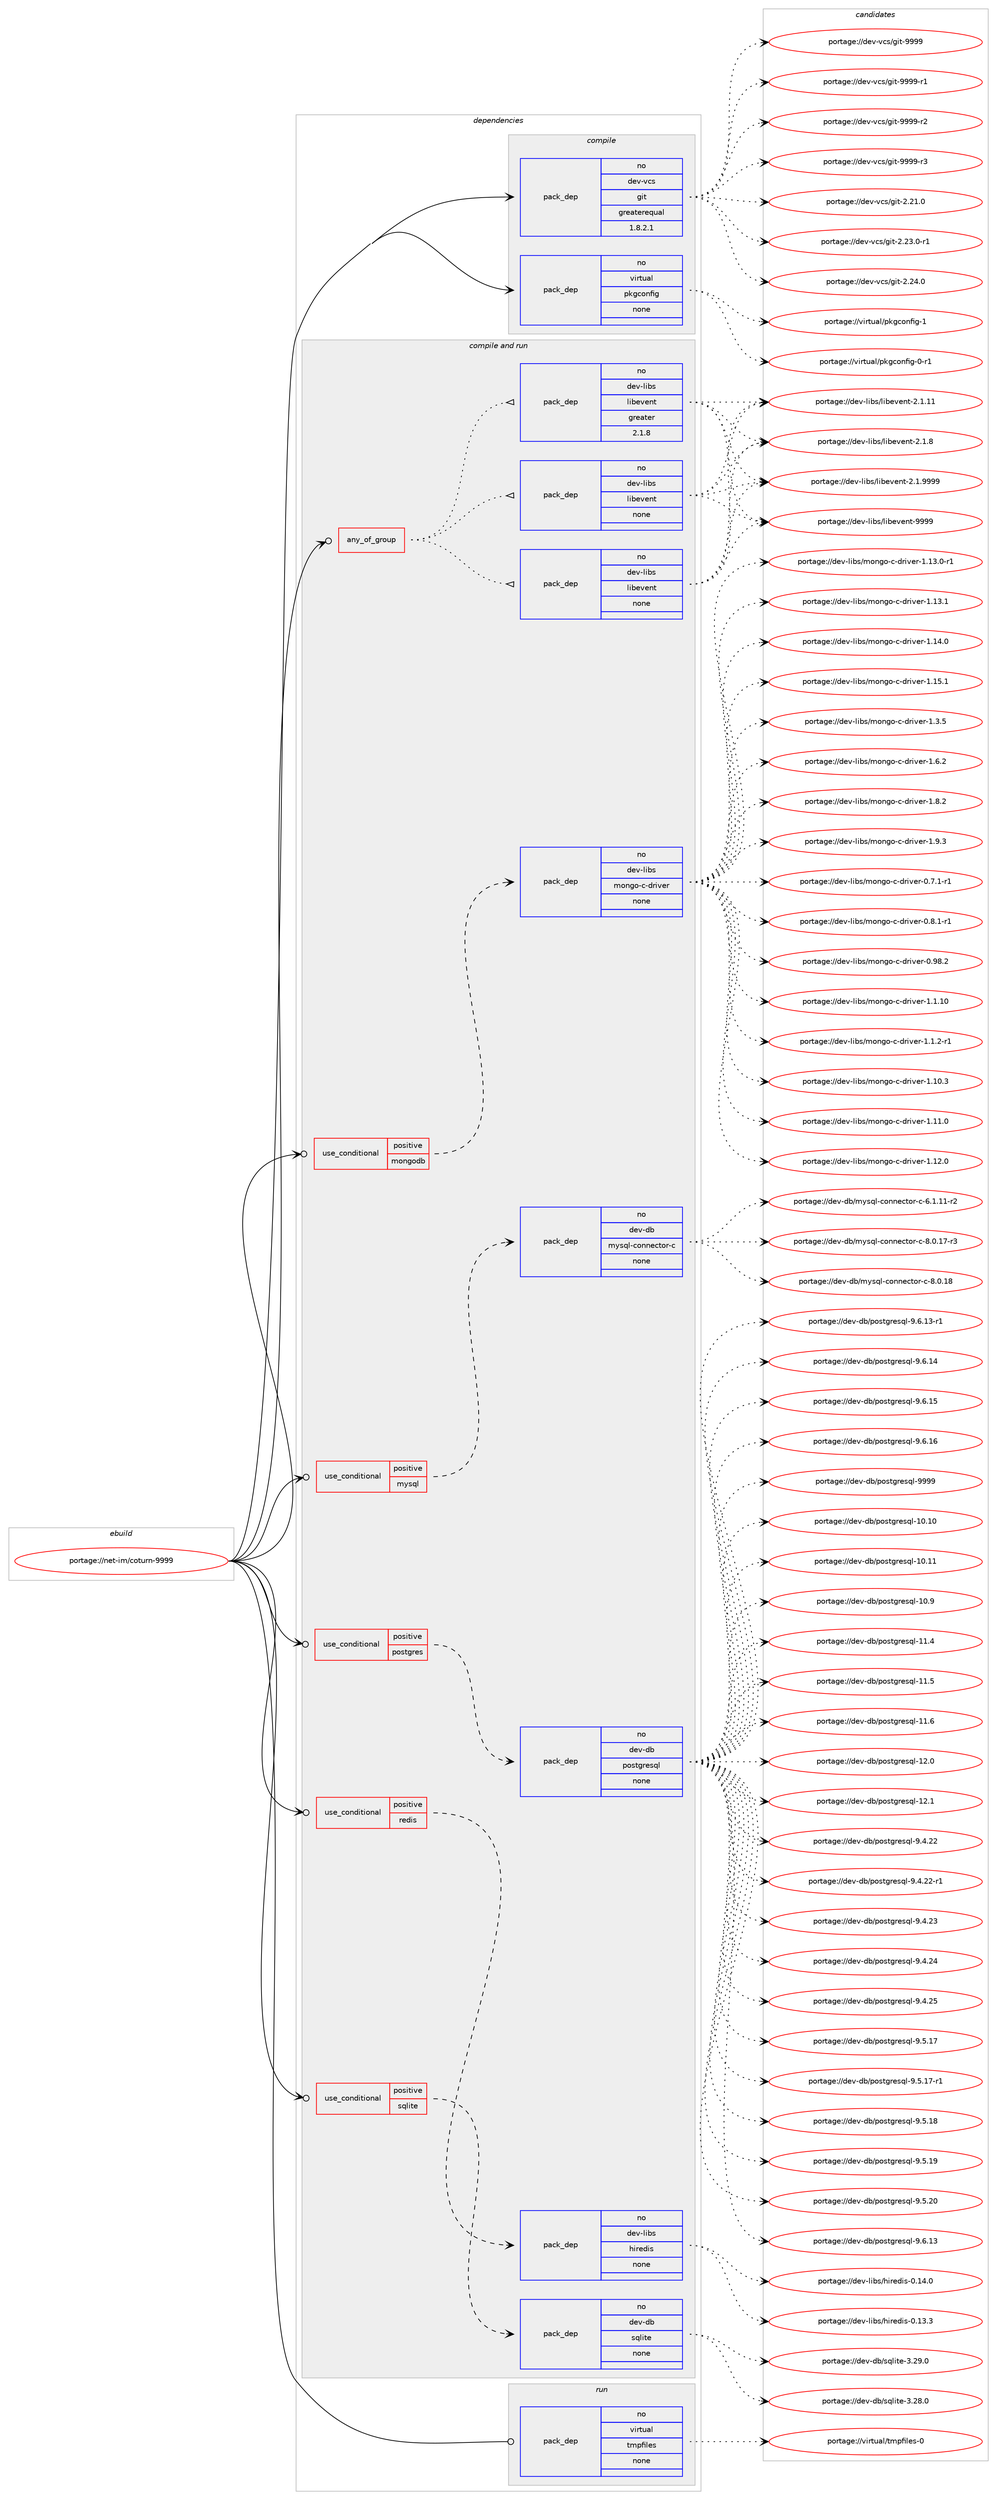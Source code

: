 digraph prolog {

# *************
# Graph options
# *************

newrank=true;
concentrate=true;
compound=true;
graph [rankdir=LR,fontname=Helvetica,fontsize=10,ranksep=1.5];#, ranksep=2.5, nodesep=0.2];
edge  [arrowhead=vee];
node  [fontname=Helvetica,fontsize=10];

# **********
# The ebuild
# **********

subgraph cluster_leftcol {
color=gray;
rank=same;
label=<<i>ebuild</i>>;
id [label="portage://net-im/coturn-9999", color=red, width=4, href="../net-im/coturn-9999.svg"];
}

# ****************
# The dependencies
# ****************

subgraph cluster_midcol {
color=gray;
label=<<i>dependencies</i>>;
subgraph cluster_compile {
fillcolor="#eeeeee";
style=filled;
label=<<i>compile</i>>;
subgraph pack260155 {
dependency354730 [label=<<TABLE BORDER="0" CELLBORDER="1" CELLSPACING="0" CELLPADDING="4" WIDTH="220"><TR><TD ROWSPAN="6" CELLPADDING="30">pack_dep</TD></TR><TR><TD WIDTH="110">no</TD></TR><TR><TD>dev-vcs</TD></TR><TR><TD>git</TD></TR><TR><TD>greaterequal</TD></TR><TR><TD>1.8.2.1</TD></TR></TABLE>>, shape=none, color=blue];
}
id:e -> dependency354730:w [weight=20,style="solid",arrowhead="vee"];
subgraph pack260156 {
dependency354731 [label=<<TABLE BORDER="0" CELLBORDER="1" CELLSPACING="0" CELLPADDING="4" WIDTH="220"><TR><TD ROWSPAN="6" CELLPADDING="30">pack_dep</TD></TR><TR><TD WIDTH="110">no</TD></TR><TR><TD>virtual</TD></TR><TR><TD>pkgconfig</TD></TR><TR><TD>none</TD></TR><TR><TD></TD></TR></TABLE>>, shape=none, color=blue];
}
id:e -> dependency354731:w [weight=20,style="solid",arrowhead="vee"];
}
subgraph cluster_compileandrun {
fillcolor="#eeeeee";
style=filled;
label=<<i>compile and run</i>>;
subgraph any5724 {
dependency354732 [label=<<TABLE BORDER="0" CELLBORDER="1" CELLSPACING="0" CELLPADDING="4"><TR><TD CELLPADDING="10">any_of_group</TD></TR></TABLE>>, shape=none, color=red];subgraph pack260157 {
dependency354733 [label=<<TABLE BORDER="0" CELLBORDER="1" CELLSPACING="0" CELLPADDING="4" WIDTH="220"><TR><TD ROWSPAN="6" CELLPADDING="30">pack_dep</TD></TR><TR><TD WIDTH="110">no</TD></TR><TR><TD>dev-libs</TD></TR><TR><TD>libevent</TD></TR><TR><TD>none</TD></TR><TR><TD></TD></TR></TABLE>>, shape=none, color=blue];
}
dependency354732:e -> dependency354733:w [weight=20,style="dotted",arrowhead="oinv"];
subgraph pack260158 {
dependency354734 [label=<<TABLE BORDER="0" CELLBORDER="1" CELLSPACING="0" CELLPADDING="4" WIDTH="220"><TR><TD ROWSPAN="6" CELLPADDING="30">pack_dep</TD></TR><TR><TD WIDTH="110">no</TD></TR><TR><TD>dev-libs</TD></TR><TR><TD>libevent</TD></TR><TR><TD>none</TD></TR><TR><TD></TD></TR></TABLE>>, shape=none, color=blue];
}
dependency354732:e -> dependency354734:w [weight=20,style="dotted",arrowhead="oinv"];
subgraph pack260159 {
dependency354735 [label=<<TABLE BORDER="0" CELLBORDER="1" CELLSPACING="0" CELLPADDING="4" WIDTH="220"><TR><TD ROWSPAN="6" CELLPADDING="30">pack_dep</TD></TR><TR><TD WIDTH="110">no</TD></TR><TR><TD>dev-libs</TD></TR><TR><TD>libevent</TD></TR><TR><TD>greater</TD></TR><TR><TD>2.1.8</TD></TR></TABLE>>, shape=none, color=blue];
}
dependency354732:e -> dependency354735:w [weight=20,style="dotted",arrowhead="oinv"];
}
id:e -> dependency354732:w [weight=20,style="solid",arrowhead="odotvee"];
subgraph cond88705 {
dependency354736 [label=<<TABLE BORDER="0" CELLBORDER="1" CELLSPACING="0" CELLPADDING="4"><TR><TD ROWSPAN="3" CELLPADDING="10">use_conditional</TD></TR><TR><TD>positive</TD></TR><TR><TD>mongodb</TD></TR></TABLE>>, shape=none, color=red];
subgraph pack260160 {
dependency354737 [label=<<TABLE BORDER="0" CELLBORDER="1" CELLSPACING="0" CELLPADDING="4" WIDTH="220"><TR><TD ROWSPAN="6" CELLPADDING="30">pack_dep</TD></TR><TR><TD WIDTH="110">no</TD></TR><TR><TD>dev-libs</TD></TR><TR><TD>mongo-c-driver</TD></TR><TR><TD>none</TD></TR><TR><TD></TD></TR></TABLE>>, shape=none, color=blue];
}
dependency354736:e -> dependency354737:w [weight=20,style="dashed",arrowhead="vee"];
}
id:e -> dependency354736:w [weight=20,style="solid",arrowhead="odotvee"];
subgraph cond88706 {
dependency354738 [label=<<TABLE BORDER="0" CELLBORDER="1" CELLSPACING="0" CELLPADDING="4"><TR><TD ROWSPAN="3" CELLPADDING="10">use_conditional</TD></TR><TR><TD>positive</TD></TR><TR><TD>mysql</TD></TR></TABLE>>, shape=none, color=red];
subgraph pack260161 {
dependency354739 [label=<<TABLE BORDER="0" CELLBORDER="1" CELLSPACING="0" CELLPADDING="4" WIDTH="220"><TR><TD ROWSPAN="6" CELLPADDING="30">pack_dep</TD></TR><TR><TD WIDTH="110">no</TD></TR><TR><TD>dev-db</TD></TR><TR><TD>mysql-connector-c</TD></TR><TR><TD>none</TD></TR><TR><TD></TD></TR></TABLE>>, shape=none, color=blue];
}
dependency354738:e -> dependency354739:w [weight=20,style="dashed",arrowhead="vee"];
}
id:e -> dependency354738:w [weight=20,style="solid",arrowhead="odotvee"];
subgraph cond88707 {
dependency354740 [label=<<TABLE BORDER="0" CELLBORDER="1" CELLSPACING="0" CELLPADDING="4"><TR><TD ROWSPAN="3" CELLPADDING="10">use_conditional</TD></TR><TR><TD>positive</TD></TR><TR><TD>postgres</TD></TR></TABLE>>, shape=none, color=red];
subgraph pack260162 {
dependency354741 [label=<<TABLE BORDER="0" CELLBORDER="1" CELLSPACING="0" CELLPADDING="4" WIDTH="220"><TR><TD ROWSPAN="6" CELLPADDING="30">pack_dep</TD></TR><TR><TD WIDTH="110">no</TD></TR><TR><TD>dev-db</TD></TR><TR><TD>postgresql</TD></TR><TR><TD>none</TD></TR><TR><TD></TD></TR></TABLE>>, shape=none, color=blue];
}
dependency354740:e -> dependency354741:w [weight=20,style="dashed",arrowhead="vee"];
}
id:e -> dependency354740:w [weight=20,style="solid",arrowhead="odotvee"];
subgraph cond88708 {
dependency354742 [label=<<TABLE BORDER="0" CELLBORDER="1" CELLSPACING="0" CELLPADDING="4"><TR><TD ROWSPAN="3" CELLPADDING="10">use_conditional</TD></TR><TR><TD>positive</TD></TR><TR><TD>redis</TD></TR></TABLE>>, shape=none, color=red];
subgraph pack260163 {
dependency354743 [label=<<TABLE BORDER="0" CELLBORDER="1" CELLSPACING="0" CELLPADDING="4" WIDTH="220"><TR><TD ROWSPAN="6" CELLPADDING="30">pack_dep</TD></TR><TR><TD WIDTH="110">no</TD></TR><TR><TD>dev-libs</TD></TR><TR><TD>hiredis</TD></TR><TR><TD>none</TD></TR><TR><TD></TD></TR></TABLE>>, shape=none, color=blue];
}
dependency354742:e -> dependency354743:w [weight=20,style="dashed",arrowhead="vee"];
}
id:e -> dependency354742:w [weight=20,style="solid",arrowhead="odotvee"];
subgraph cond88709 {
dependency354744 [label=<<TABLE BORDER="0" CELLBORDER="1" CELLSPACING="0" CELLPADDING="4"><TR><TD ROWSPAN="3" CELLPADDING="10">use_conditional</TD></TR><TR><TD>positive</TD></TR><TR><TD>sqlite</TD></TR></TABLE>>, shape=none, color=red];
subgraph pack260164 {
dependency354745 [label=<<TABLE BORDER="0" CELLBORDER="1" CELLSPACING="0" CELLPADDING="4" WIDTH="220"><TR><TD ROWSPAN="6" CELLPADDING="30">pack_dep</TD></TR><TR><TD WIDTH="110">no</TD></TR><TR><TD>dev-db</TD></TR><TR><TD>sqlite</TD></TR><TR><TD>none</TD></TR><TR><TD></TD></TR></TABLE>>, shape=none, color=blue];
}
dependency354744:e -> dependency354745:w [weight=20,style="dashed",arrowhead="vee"];
}
id:e -> dependency354744:w [weight=20,style="solid",arrowhead="odotvee"];
}
subgraph cluster_run {
fillcolor="#eeeeee";
style=filled;
label=<<i>run</i>>;
subgraph pack260165 {
dependency354746 [label=<<TABLE BORDER="0" CELLBORDER="1" CELLSPACING="0" CELLPADDING="4" WIDTH="220"><TR><TD ROWSPAN="6" CELLPADDING="30">pack_dep</TD></TR><TR><TD WIDTH="110">no</TD></TR><TR><TD>virtual</TD></TR><TR><TD>tmpfiles</TD></TR><TR><TD>none</TD></TR><TR><TD></TD></TR></TABLE>>, shape=none, color=blue];
}
id:e -> dependency354746:w [weight=20,style="solid",arrowhead="odot"];
}
}

# **************
# The candidates
# **************

subgraph cluster_choices {
rank=same;
color=gray;
label=<<i>candidates</i>>;

subgraph choice260155 {
color=black;
nodesep=1;
choiceportage10010111845118991154710310511645504650494648 [label="portage://dev-vcs/git-2.21.0", color=red, width=4,href="../dev-vcs/git-2.21.0.svg"];
choiceportage100101118451189911547103105116455046505146484511449 [label="portage://dev-vcs/git-2.23.0-r1", color=red, width=4,href="../dev-vcs/git-2.23.0-r1.svg"];
choiceportage10010111845118991154710310511645504650524648 [label="portage://dev-vcs/git-2.24.0", color=red, width=4,href="../dev-vcs/git-2.24.0.svg"];
choiceportage1001011184511899115471031051164557575757 [label="portage://dev-vcs/git-9999", color=red, width=4,href="../dev-vcs/git-9999.svg"];
choiceportage10010111845118991154710310511645575757574511449 [label="portage://dev-vcs/git-9999-r1", color=red, width=4,href="../dev-vcs/git-9999-r1.svg"];
choiceportage10010111845118991154710310511645575757574511450 [label="portage://dev-vcs/git-9999-r2", color=red, width=4,href="../dev-vcs/git-9999-r2.svg"];
choiceportage10010111845118991154710310511645575757574511451 [label="portage://dev-vcs/git-9999-r3", color=red, width=4,href="../dev-vcs/git-9999-r3.svg"];
dependency354730:e -> choiceportage10010111845118991154710310511645504650494648:w [style=dotted,weight="100"];
dependency354730:e -> choiceportage100101118451189911547103105116455046505146484511449:w [style=dotted,weight="100"];
dependency354730:e -> choiceportage10010111845118991154710310511645504650524648:w [style=dotted,weight="100"];
dependency354730:e -> choiceportage1001011184511899115471031051164557575757:w [style=dotted,weight="100"];
dependency354730:e -> choiceportage10010111845118991154710310511645575757574511449:w [style=dotted,weight="100"];
dependency354730:e -> choiceportage10010111845118991154710310511645575757574511450:w [style=dotted,weight="100"];
dependency354730:e -> choiceportage10010111845118991154710310511645575757574511451:w [style=dotted,weight="100"];
}
subgraph choice260156 {
color=black;
nodesep=1;
choiceportage11810511411611797108471121071039911111010210510345484511449 [label="portage://virtual/pkgconfig-0-r1", color=red, width=4,href="../virtual/pkgconfig-0-r1.svg"];
choiceportage1181051141161179710847112107103991111101021051034549 [label="portage://virtual/pkgconfig-1", color=red, width=4,href="../virtual/pkgconfig-1.svg"];
dependency354731:e -> choiceportage11810511411611797108471121071039911111010210510345484511449:w [style=dotted,weight="100"];
dependency354731:e -> choiceportage1181051141161179710847112107103991111101021051034549:w [style=dotted,weight="100"];
}
subgraph choice260157 {
color=black;
nodesep=1;
choiceportage1001011184510810598115471081059810111810111011645504649464949 [label="portage://dev-libs/libevent-2.1.11", color=red, width=4,href="../dev-libs/libevent-2.1.11.svg"];
choiceportage10010111845108105981154710810598101118101110116455046494656 [label="portage://dev-libs/libevent-2.1.8", color=red, width=4,href="../dev-libs/libevent-2.1.8.svg"];
choiceportage10010111845108105981154710810598101118101110116455046494657575757 [label="portage://dev-libs/libevent-2.1.9999", color=red, width=4,href="../dev-libs/libevent-2.1.9999.svg"];
choiceportage100101118451081059811547108105981011181011101164557575757 [label="portage://dev-libs/libevent-9999", color=red, width=4,href="../dev-libs/libevent-9999.svg"];
dependency354733:e -> choiceportage1001011184510810598115471081059810111810111011645504649464949:w [style=dotted,weight="100"];
dependency354733:e -> choiceportage10010111845108105981154710810598101118101110116455046494656:w [style=dotted,weight="100"];
dependency354733:e -> choiceportage10010111845108105981154710810598101118101110116455046494657575757:w [style=dotted,weight="100"];
dependency354733:e -> choiceportage100101118451081059811547108105981011181011101164557575757:w [style=dotted,weight="100"];
}
subgraph choice260158 {
color=black;
nodesep=1;
choiceportage1001011184510810598115471081059810111810111011645504649464949 [label="portage://dev-libs/libevent-2.1.11", color=red, width=4,href="../dev-libs/libevent-2.1.11.svg"];
choiceportage10010111845108105981154710810598101118101110116455046494656 [label="portage://dev-libs/libevent-2.1.8", color=red, width=4,href="../dev-libs/libevent-2.1.8.svg"];
choiceportage10010111845108105981154710810598101118101110116455046494657575757 [label="portage://dev-libs/libevent-2.1.9999", color=red, width=4,href="../dev-libs/libevent-2.1.9999.svg"];
choiceportage100101118451081059811547108105981011181011101164557575757 [label="portage://dev-libs/libevent-9999", color=red, width=4,href="../dev-libs/libevent-9999.svg"];
dependency354734:e -> choiceportage1001011184510810598115471081059810111810111011645504649464949:w [style=dotted,weight="100"];
dependency354734:e -> choiceportage10010111845108105981154710810598101118101110116455046494656:w [style=dotted,weight="100"];
dependency354734:e -> choiceportage10010111845108105981154710810598101118101110116455046494657575757:w [style=dotted,weight="100"];
dependency354734:e -> choiceportage100101118451081059811547108105981011181011101164557575757:w [style=dotted,weight="100"];
}
subgraph choice260159 {
color=black;
nodesep=1;
choiceportage1001011184510810598115471081059810111810111011645504649464949 [label="portage://dev-libs/libevent-2.1.11", color=red, width=4,href="../dev-libs/libevent-2.1.11.svg"];
choiceportage10010111845108105981154710810598101118101110116455046494656 [label="portage://dev-libs/libevent-2.1.8", color=red, width=4,href="../dev-libs/libevent-2.1.8.svg"];
choiceportage10010111845108105981154710810598101118101110116455046494657575757 [label="portage://dev-libs/libevent-2.1.9999", color=red, width=4,href="../dev-libs/libevent-2.1.9999.svg"];
choiceportage100101118451081059811547108105981011181011101164557575757 [label="portage://dev-libs/libevent-9999", color=red, width=4,href="../dev-libs/libevent-9999.svg"];
dependency354735:e -> choiceportage1001011184510810598115471081059810111810111011645504649464949:w [style=dotted,weight="100"];
dependency354735:e -> choiceportage10010111845108105981154710810598101118101110116455046494656:w [style=dotted,weight="100"];
dependency354735:e -> choiceportage10010111845108105981154710810598101118101110116455046494657575757:w [style=dotted,weight="100"];
dependency354735:e -> choiceportage100101118451081059811547108105981011181011101164557575757:w [style=dotted,weight="100"];
}
subgraph choice260160 {
color=black;
nodesep=1;
choiceportage1001011184510810598115471091111101031114599451001141051181011144548465546494511449 [label="portage://dev-libs/mongo-c-driver-0.7.1-r1", color=red, width=4,href="../dev-libs/mongo-c-driver-0.7.1-r1.svg"];
choiceportage1001011184510810598115471091111101031114599451001141051181011144548465646494511449 [label="portage://dev-libs/mongo-c-driver-0.8.1-r1", color=red, width=4,href="../dev-libs/mongo-c-driver-0.8.1-r1.svg"];
choiceportage10010111845108105981154710911111010311145994510011410511810111445484657564650 [label="portage://dev-libs/mongo-c-driver-0.98.2", color=red, width=4,href="../dev-libs/mongo-c-driver-0.98.2.svg"];
choiceportage10010111845108105981154710911111010311145994510011410511810111445494649464948 [label="portage://dev-libs/mongo-c-driver-1.1.10", color=red, width=4,href="../dev-libs/mongo-c-driver-1.1.10.svg"];
choiceportage1001011184510810598115471091111101031114599451001141051181011144549464946504511449 [label="portage://dev-libs/mongo-c-driver-1.1.2-r1", color=red, width=4,href="../dev-libs/mongo-c-driver-1.1.2-r1.svg"];
choiceportage10010111845108105981154710911111010311145994510011410511810111445494649484651 [label="portage://dev-libs/mongo-c-driver-1.10.3", color=red, width=4,href="../dev-libs/mongo-c-driver-1.10.3.svg"];
choiceportage10010111845108105981154710911111010311145994510011410511810111445494649494648 [label="portage://dev-libs/mongo-c-driver-1.11.0", color=red, width=4,href="../dev-libs/mongo-c-driver-1.11.0.svg"];
choiceportage10010111845108105981154710911111010311145994510011410511810111445494649504648 [label="portage://dev-libs/mongo-c-driver-1.12.0", color=red, width=4,href="../dev-libs/mongo-c-driver-1.12.0.svg"];
choiceportage100101118451081059811547109111110103111459945100114105118101114454946495146484511449 [label="portage://dev-libs/mongo-c-driver-1.13.0-r1", color=red, width=4,href="../dev-libs/mongo-c-driver-1.13.0-r1.svg"];
choiceportage10010111845108105981154710911111010311145994510011410511810111445494649514649 [label="portage://dev-libs/mongo-c-driver-1.13.1", color=red, width=4,href="../dev-libs/mongo-c-driver-1.13.1.svg"];
choiceportage10010111845108105981154710911111010311145994510011410511810111445494649524648 [label="portage://dev-libs/mongo-c-driver-1.14.0", color=red, width=4,href="../dev-libs/mongo-c-driver-1.14.0.svg"];
choiceportage10010111845108105981154710911111010311145994510011410511810111445494649534649 [label="portage://dev-libs/mongo-c-driver-1.15.1", color=red, width=4,href="../dev-libs/mongo-c-driver-1.15.1.svg"];
choiceportage100101118451081059811547109111110103111459945100114105118101114454946514653 [label="portage://dev-libs/mongo-c-driver-1.3.5", color=red, width=4,href="../dev-libs/mongo-c-driver-1.3.5.svg"];
choiceportage100101118451081059811547109111110103111459945100114105118101114454946544650 [label="portage://dev-libs/mongo-c-driver-1.6.2", color=red, width=4,href="../dev-libs/mongo-c-driver-1.6.2.svg"];
choiceportage100101118451081059811547109111110103111459945100114105118101114454946564650 [label="portage://dev-libs/mongo-c-driver-1.8.2", color=red, width=4,href="../dev-libs/mongo-c-driver-1.8.2.svg"];
choiceportage100101118451081059811547109111110103111459945100114105118101114454946574651 [label="portage://dev-libs/mongo-c-driver-1.9.3", color=red, width=4,href="../dev-libs/mongo-c-driver-1.9.3.svg"];
dependency354737:e -> choiceportage1001011184510810598115471091111101031114599451001141051181011144548465546494511449:w [style=dotted,weight="100"];
dependency354737:e -> choiceportage1001011184510810598115471091111101031114599451001141051181011144548465646494511449:w [style=dotted,weight="100"];
dependency354737:e -> choiceportage10010111845108105981154710911111010311145994510011410511810111445484657564650:w [style=dotted,weight="100"];
dependency354737:e -> choiceportage10010111845108105981154710911111010311145994510011410511810111445494649464948:w [style=dotted,weight="100"];
dependency354737:e -> choiceportage1001011184510810598115471091111101031114599451001141051181011144549464946504511449:w [style=dotted,weight="100"];
dependency354737:e -> choiceportage10010111845108105981154710911111010311145994510011410511810111445494649484651:w [style=dotted,weight="100"];
dependency354737:e -> choiceportage10010111845108105981154710911111010311145994510011410511810111445494649494648:w [style=dotted,weight="100"];
dependency354737:e -> choiceportage10010111845108105981154710911111010311145994510011410511810111445494649504648:w [style=dotted,weight="100"];
dependency354737:e -> choiceportage100101118451081059811547109111110103111459945100114105118101114454946495146484511449:w [style=dotted,weight="100"];
dependency354737:e -> choiceportage10010111845108105981154710911111010311145994510011410511810111445494649514649:w [style=dotted,weight="100"];
dependency354737:e -> choiceportage10010111845108105981154710911111010311145994510011410511810111445494649524648:w [style=dotted,weight="100"];
dependency354737:e -> choiceportage10010111845108105981154710911111010311145994510011410511810111445494649534649:w [style=dotted,weight="100"];
dependency354737:e -> choiceportage100101118451081059811547109111110103111459945100114105118101114454946514653:w [style=dotted,weight="100"];
dependency354737:e -> choiceportage100101118451081059811547109111110103111459945100114105118101114454946544650:w [style=dotted,weight="100"];
dependency354737:e -> choiceportage100101118451081059811547109111110103111459945100114105118101114454946564650:w [style=dotted,weight="100"];
dependency354737:e -> choiceportage100101118451081059811547109111110103111459945100114105118101114454946574651:w [style=dotted,weight="100"];
}
subgraph choice260161 {
color=black;
nodesep=1;
choiceportage1001011184510098471091211151131084599111110110101991161111144599455446494649494511450 [label="portage://dev-db/mysql-connector-c-6.1.11-r2", color=red, width=4,href="../dev-db/mysql-connector-c-6.1.11-r2.svg"];
choiceportage1001011184510098471091211151131084599111110110101991161111144599455646484649554511451 [label="portage://dev-db/mysql-connector-c-8.0.17-r3", color=red, width=4,href="../dev-db/mysql-connector-c-8.0.17-r3.svg"];
choiceportage100101118451009847109121115113108459911111011010199116111114459945564648464956 [label="portage://dev-db/mysql-connector-c-8.0.18", color=red, width=4,href="../dev-db/mysql-connector-c-8.0.18.svg"];
dependency354739:e -> choiceportage1001011184510098471091211151131084599111110110101991161111144599455446494649494511450:w [style=dotted,weight="100"];
dependency354739:e -> choiceportage1001011184510098471091211151131084599111110110101991161111144599455646484649554511451:w [style=dotted,weight="100"];
dependency354739:e -> choiceportage100101118451009847109121115113108459911111011010199116111114459945564648464956:w [style=dotted,weight="100"];
}
subgraph choice260162 {
color=black;
nodesep=1;
choiceportage100101118451009847112111115116103114101115113108454948464948 [label="portage://dev-db/postgresql-10.10", color=red, width=4,href="../dev-db/postgresql-10.10.svg"];
choiceportage100101118451009847112111115116103114101115113108454948464949 [label="portage://dev-db/postgresql-10.11", color=red, width=4,href="../dev-db/postgresql-10.11.svg"];
choiceportage1001011184510098471121111151161031141011151131084549484657 [label="portage://dev-db/postgresql-10.9", color=red, width=4,href="../dev-db/postgresql-10.9.svg"];
choiceportage1001011184510098471121111151161031141011151131084549494652 [label="portage://dev-db/postgresql-11.4", color=red, width=4,href="../dev-db/postgresql-11.4.svg"];
choiceportage1001011184510098471121111151161031141011151131084549494653 [label="portage://dev-db/postgresql-11.5", color=red, width=4,href="../dev-db/postgresql-11.5.svg"];
choiceportage1001011184510098471121111151161031141011151131084549494654 [label="portage://dev-db/postgresql-11.6", color=red, width=4,href="../dev-db/postgresql-11.6.svg"];
choiceportage1001011184510098471121111151161031141011151131084549504648 [label="portage://dev-db/postgresql-12.0", color=red, width=4,href="../dev-db/postgresql-12.0.svg"];
choiceportage1001011184510098471121111151161031141011151131084549504649 [label="portage://dev-db/postgresql-12.1", color=red, width=4,href="../dev-db/postgresql-12.1.svg"];
choiceportage10010111845100984711211111511610311410111511310845574652465050 [label="portage://dev-db/postgresql-9.4.22", color=red, width=4,href="../dev-db/postgresql-9.4.22.svg"];
choiceportage100101118451009847112111115116103114101115113108455746524650504511449 [label="portage://dev-db/postgresql-9.4.22-r1", color=red, width=4,href="../dev-db/postgresql-9.4.22-r1.svg"];
choiceportage10010111845100984711211111511610311410111511310845574652465051 [label="portage://dev-db/postgresql-9.4.23", color=red, width=4,href="../dev-db/postgresql-9.4.23.svg"];
choiceportage10010111845100984711211111511610311410111511310845574652465052 [label="portage://dev-db/postgresql-9.4.24", color=red, width=4,href="../dev-db/postgresql-9.4.24.svg"];
choiceportage10010111845100984711211111511610311410111511310845574652465053 [label="portage://dev-db/postgresql-9.4.25", color=red, width=4,href="../dev-db/postgresql-9.4.25.svg"];
choiceportage10010111845100984711211111511610311410111511310845574653464955 [label="portage://dev-db/postgresql-9.5.17", color=red, width=4,href="../dev-db/postgresql-9.5.17.svg"];
choiceportage100101118451009847112111115116103114101115113108455746534649554511449 [label="portage://dev-db/postgresql-9.5.17-r1", color=red, width=4,href="../dev-db/postgresql-9.5.17-r1.svg"];
choiceportage10010111845100984711211111511610311410111511310845574653464956 [label="portage://dev-db/postgresql-9.5.18", color=red, width=4,href="../dev-db/postgresql-9.5.18.svg"];
choiceportage10010111845100984711211111511610311410111511310845574653464957 [label="portage://dev-db/postgresql-9.5.19", color=red, width=4,href="../dev-db/postgresql-9.5.19.svg"];
choiceportage10010111845100984711211111511610311410111511310845574653465048 [label="portage://dev-db/postgresql-9.5.20", color=red, width=4,href="../dev-db/postgresql-9.5.20.svg"];
choiceportage10010111845100984711211111511610311410111511310845574654464951 [label="portage://dev-db/postgresql-9.6.13", color=red, width=4,href="../dev-db/postgresql-9.6.13.svg"];
choiceportage100101118451009847112111115116103114101115113108455746544649514511449 [label="portage://dev-db/postgresql-9.6.13-r1", color=red, width=4,href="../dev-db/postgresql-9.6.13-r1.svg"];
choiceportage10010111845100984711211111511610311410111511310845574654464952 [label="portage://dev-db/postgresql-9.6.14", color=red, width=4,href="../dev-db/postgresql-9.6.14.svg"];
choiceportage10010111845100984711211111511610311410111511310845574654464953 [label="portage://dev-db/postgresql-9.6.15", color=red, width=4,href="../dev-db/postgresql-9.6.15.svg"];
choiceportage10010111845100984711211111511610311410111511310845574654464954 [label="portage://dev-db/postgresql-9.6.16", color=red, width=4,href="../dev-db/postgresql-9.6.16.svg"];
choiceportage1001011184510098471121111151161031141011151131084557575757 [label="portage://dev-db/postgresql-9999", color=red, width=4,href="../dev-db/postgresql-9999.svg"];
dependency354741:e -> choiceportage100101118451009847112111115116103114101115113108454948464948:w [style=dotted,weight="100"];
dependency354741:e -> choiceportage100101118451009847112111115116103114101115113108454948464949:w [style=dotted,weight="100"];
dependency354741:e -> choiceportage1001011184510098471121111151161031141011151131084549484657:w [style=dotted,weight="100"];
dependency354741:e -> choiceportage1001011184510098471121111151161031141011151131084549494652:w [style=dotted,weight="100"];
dependency354741:e -> choiceportage1001011184510098471121111151161031141011151131084549494653:w [style=dotted,weight="100"];
dependency354741:e -> choiceportage1001011184510098471121111151161031141011151131084549494654:w [style=dotted,weight="100"];
dependency354741:e -> choiceportage1001011184510098471121111151161031141011151131084549504648:w [style=dotted,weight="100"];
dependency354741:e -> choiceportage1001011184510098471121111151161031141011151131084549504649:w [style=dotted,weight="100"];
dependency354741:e -> choiceportage10010111845100984711211111511610311410111511310845574652465050:w [style=dotted,weight="100"];
dependency354741:e -> choiceportage100101118451009847112111115116103114101115113108455746524650504511449:w [style=dotted,weight="100"];
dependency354741:e -> choiceportage10010111845100984711211111511610311410111511310845574652465051:w [style=dotted,weight="100"];
dependency354741:e -> choiceportage10010111845100984711211111511610311410111511310845574652465052:w [style=dotted,weight="100"];
dependency354741:e -> choiceportage10010111845100984711211111511610311410111511310845574652465053:w [style=dotted,weight="100"];
dependency354741:e -> choiceportage10010111845100984711211111511610311410111511310845574653464955:w [style=dotted,weight="100"];
dependency354741:e -> choiceportage100101118451009847112111115116103114101115113108455746534649554511449:w [style=dotted,weight="100"];
dependency354741:e -> choiceportage10010111845100984711211111511610311410111511310845574653464956:w [style=dotted,weight="100"];
dependency354741:e -> choiceportage10010111845100984711211111511610311410111511310845574653464957:w [style=dotted,weight="100"];
dependency354741:e -> choiceportage10010111845100984711211111511610311410111511310845574653465048:w [style=dotted,weight="100"];
dependency354741:e -> choiceportage10010111845100984711211111511610311410111511310845574654464951:w [style=dotted,weight="100"];
dependency354741:e -> choiceportage100101118451009847112111115116103114101115113108455746544649514511449:w [style=dotted,weight="100"];
dependency354741:e -> choiceportage10010111845100984711211111511610311410111511310845574654464952:w [style=dotted,weight="100"];
dependency354741:e -> choiceportage10010111845100984711211111511610311410111511310845574654464953:w [style=dotted,weight="100"];
dependency354741:e -> choiceportage10010111845100984711211111511610311410111511310845574654464954:w [style=dotted,weight="100"];
dependency354741:e -> choiceportage1001011184510098471121111151161031141011151131084557575757:w [style=dotted,weight="100"];
}
subgraph choice260163 {
color=black;
nodesep=1;
choiceportage10010111845108105981154710410511410110010511545484649514651 [label="portage://dev-libs/hiredis-0.13.3", color=red, width=4,href="../dev-libs/hiredis-0.13.3.svg"];
choiceportage10010111845108105981154710410511410110010511545484649524648 [label="portage://dev-libs/hiredis-0.14.0", color=red, width=4,href="../dev-libs/hiredis-0.14.0.svg"];
dependency354743:e -> choiceportage10010111845108105981154710410511410110010511545484649514651:w [style=dotted,weight="100"];
dependency354743:e -> choiceportage10010111845108105981154710410511410110010511545484649524648:w [style=dotted,weight="100"];
}
subgraph choice260164 {
color=black;
nodesep=1;
choiceportage10010111845100984711511310810511610145514650564648 [label="portage://dev-db/sqlite-3.28.0", color=red, width=4,href="../dev-db/sqlite-3.28.0.svg"];
choiceportage10010111845100984711511310810511610145514650574648 [label="portage://dev-db/sqlite-3.29.0", color=red, width=4,href="../dev-db/sqlite-3.29.0.svg"];
dependency354745:e -> choiceportage10010111845100984711511310810511610145514650564648:w [style=dotted,weight="100"];
dependency354745:e -> choiceportage10010111845100984711511310810511610145514650574648:w [style=dotted,weight="100"];
}
subgraph choice260165 {
color=black;
nodesep=1;
choiceportage11810511411611797108471161091121021051081011154548 [label="portage://virtual/tmpfiles-0", color=red, width=4,href="../virtual/tmpfiles-0.svg"];
dependency354746:e -> choiceportage11810511411611797108471161091121021051081011154548:w [style=dotted,weight="100"];
}
}

}
